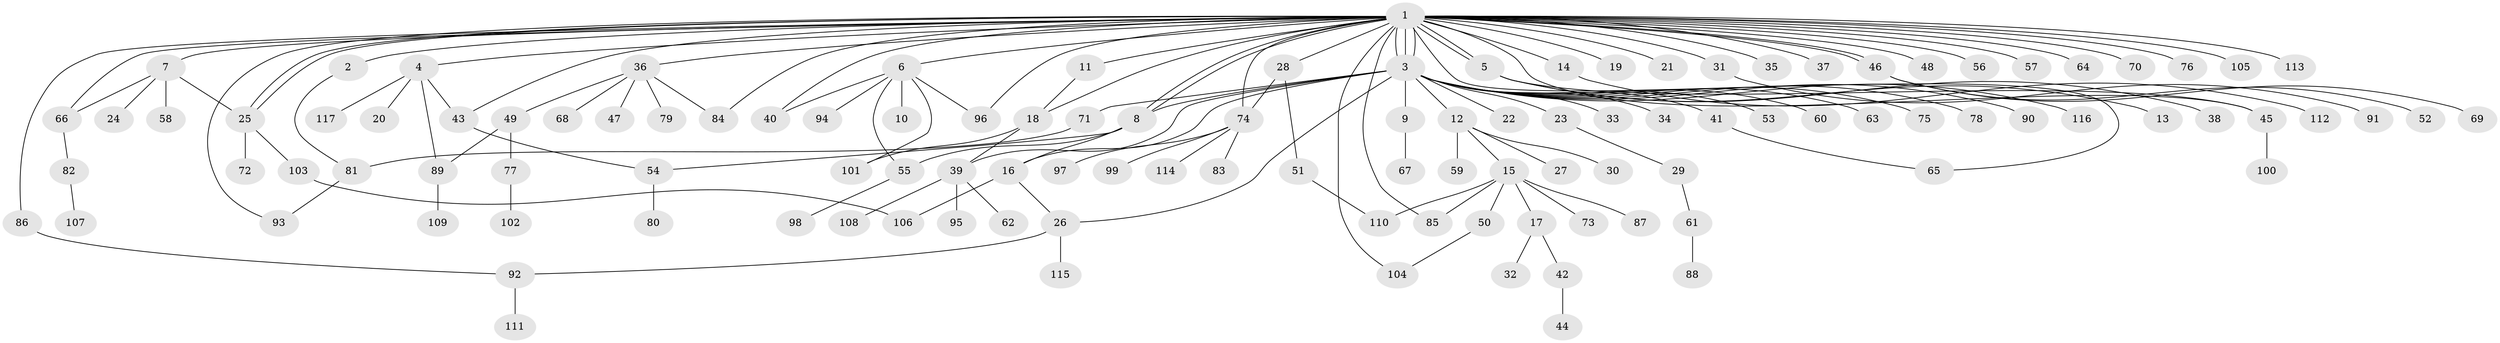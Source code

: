 // Generated by graph-tools (version 1.1) at 2025/11/02/27/25 16:11:14]
// undirected, 117 vertices, 147 edges
graph export_dot {
graph [start="1"]
  node [color=gray90,style=filled];
  1;
  2;
  3;
  4;
  5;
  6;
  7;
  8;
  9;
  10;
  11;
  12;
  13;
  14;
  15;
  16;
  17;
  18;
  19;
  20;
  21;
  22;
  23;
  24;
  25;
  26;
  27;
  28;
  29;
  30;
  31;
  32;
  33;
  34;
  35;
  36;
  37;
  38;
  39;
  40;
  41;
  42;
  43;
  44;
  45;
  46;
  47;
  48;
  49;
  50;
  51;
  52;
  53;
  54;
  55;
  56;
  57;
  58;
  59;
  60;
  61;
  62;
  63;
  64;
  65;
  66;
  67;
  68;
  69;
  70;
  71;
  72;
  73;
  74;
  75;
  76;
  77;
  78;
  79;
  80;
  81;
  82;
  83;
  84;
  85;
  86;
  87;
  88;
  89;
  90;
  91;
  92;
  93;
  94;
  95;
  96;
  97;
  98;
  99;
  100;
  101;
  102;
  103;
  104;
  105;
  106;
  107;
  108;
  109;
  110;
  111;
  112;
  113;
  114;
  115;
  116;
  117;
  1 -- 2;
  1 -- 3;
  1 -- 3;
  1 -- 3;
  1 -- 4;
  1 -- 5;
  1 -- 5;
  1 -- 6;
  1 -- 7;
  1 -- 8;
  1 -- 8;
  1 -- 11;
  1 -- 14;
  1 -- 18;
  1 -- 19;
  1 -- 21;
  1 -- 25;
  1 -- 25;
  1 -- 28;
  1 -- 31;
  1 -- 35;
  1 -- 36;
  1 -- 37;
  1 -- 40;
  1 -- 43;
  1 -- 45;
  1 -- 46;
  1 -- 46;
  1 -- 48;
  1 -- 56;
  1 -- 57;
  1 -- 64;
  1 -- 65;
  1 -- 66;
  1 -- 70;
  1 -- 74;
  1 -- 76;
  1 -- 84;
  1 -- 85;
  1 -- 86;
  1 -- 93;
  1 -- 96;
  1 -- 104;
  1 -- 105;
  1 -- 113;
  2 -- 81;
  3 -- 8;
  3 -- 9;
  3 -- 12;
  3 -- 16;
  3 -- 22;
  3 -- 23;
  3 -- 26;
  3 -- 33;
  3 -- 34;
  3 -- 39;
  3 -- 41;
  3 -- 53;
  3 -- 60;
  3 -- 63;
  3 -- 71;
  3 -- 75;
  3 -- 78;
  3 -- 90;
  3 -- 116;
  4 -- 20;
  4 -- 43;
  4 -- 89;
  4 -- 117;
  5 -- 13;
  5 -- 38;
  5 -- 45;
  6 -- 10;
  6 -- 40;
  6 -- 55;
  6 -- 94;
  6 -- 96;
  6 -- 101;
  7 -- 24;
  7 -- 25;
  7 -- 58;
  7 -- 66;
  8 -- 16;
  8 -- 54;
  8 -- 55;
  9 -- 67;
  11 -- 18;
  12 -- 15;
  12 -- 27;
  12 -- 30;
  12 -- 59;
  14 -- 112;
  15 -- 17;
  15 -- 50;
  15 -- 73;
  15 -- 85;
  15 -- 87;
  15 -- 110;
  16 -- 26;
  16 -- 106;
  17 -- 32;
  17 -- 42;
  18 -- 39;
  18 -- 101;
  23 -- 29;
  25 -- 72;
  25 -- 103;
  26 -- 92;
  26 -- 115;
  28 -- 51;
  28 -- 74;
  29 -- 61;
  31 -- 91;
  36 -- 47;
  36 -- 49;
  36 -- 68;
  36 -- 79;
  36 -- 84;
  39 -- 62;
  39 -- 95;
  39 -- 108;
  41 -- 65;
  42 -- 44;
  43 -- 54;
  45 -- 100;
  46 -- 52;
  46 -- 69;
  49 -- 77;
  49 -- 89;
  50 -- 104;
  51 -- 110;
  54 -- 80;
  55 -- 98;
  61 -- 88;
  66 -- 82;
  71 -- 81;
  74 -- 83;
  74 -- 97;
  74 -- 99;
  74 -- 114;
  77 -- 102;
  81 -- 93;
  82 -- 107;
  86 -- 92;
  89 -- 109;
  92 -- 111;
  103 -- 106;
}
